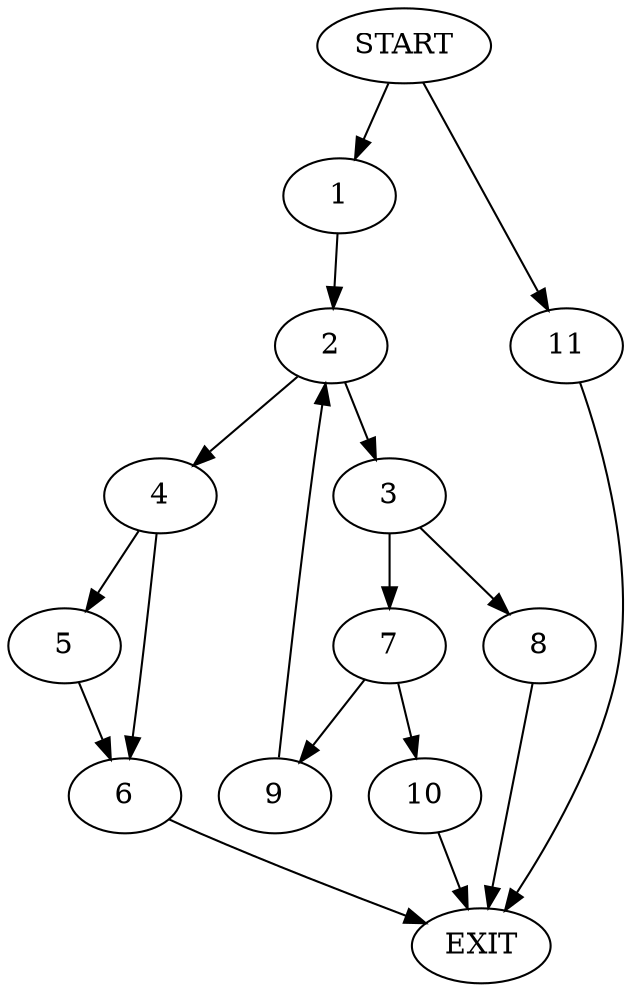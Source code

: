 digraph {
0 [label="START"]
12 [label="EXIT"]
0 -> 1
1 -> 2
2 -> 3
2 -> 4
4 -> 5
4 -> 6
3 -> 7
3 -> 8
8 -> 12
7 -> 9
7 -> 10
9 -> 2
10 -> 12
0 -> 11
11 -> 12
5 -> 6
6 -> 12
}

